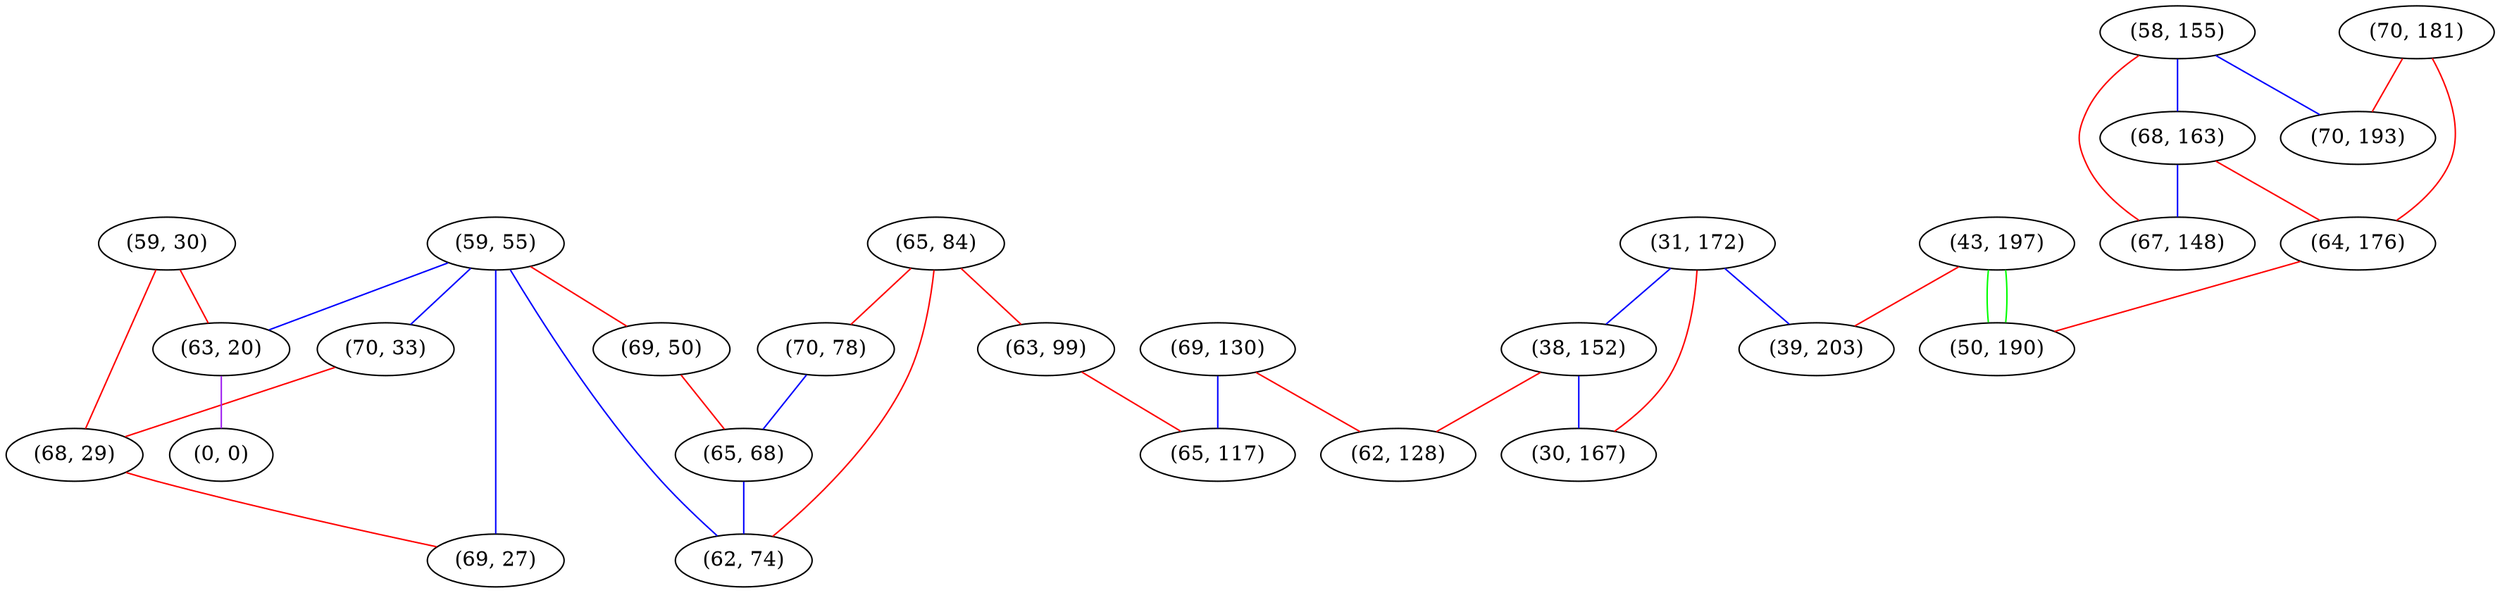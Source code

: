 graph "" {
"(59, 55)";
"(58, 155)";
"(59, 30)";
"(43, 197)";
"(70, 33)";
"(31, 172)";
"(68, 163)";
"(63, 20)";
"(65, 84)";
"(70, 78)";
"(68, 29)";
"(70, 181)";
"(64, 176)";
"(38, 152)";
"(69, 27)";
"(69, 130)";
"(0, 0)";
"(62, 128)";
"(69, 50)";
"(65, 68)";
"(63, 99)";
"(50, 190)";
"(30, 167)";
"(62, 74)";
"(65, 117)";
"(70, 193)";
"(67, 148)";
"(39, 203)";
"(59, 55)" -- "(63, 20)"  [color=blue, key=0, weight=3];
"(59, 55)" -- "(70, 33)"  [color=blue, key=0, weight=3];
"(59, 55)" -- "(62, 74)"  [color=blue, key=0, weight=3];
"(59, 55)" -- "(69, 50)"  [color=red, key=0, weight=1];
"(59, 55)" -- "(69, 27)"  [color=blue, key=0, weight=3];
"(58, 155)" -- "(70, 193)"  [color=blue, key=0, weight=3];
"(58, 155)" -- "(67, 148)"  [color=red, key=0, weight=1];
"(58, 155)" -- "(68, 163)"  [color=blue, key=0, weight=3];
"(59, 30)" -- "(63, 20)"  [color=red, key=0, weight=1];
"(59, 30)" -- "(68, 29)"  [color=red, key=0, weight=1];
"(43, 197)" -- "(39, 203)"  [color=red, key=0, weight=1];
"(43, 197)" -- "(50, 190)"  [color=green, key=0, weight=2];
"(43, 197)" -- "(50, 190)"  [color=green, key=1, weight=2];
"(70, 33)" -- "(68, 29)"  [color=red, key=0, weight=1];
"(31, 172)" -- "(39, 203)"  [color=blue, key=0, weight=3];
"(31, 172)" -- "(30, 167)"  [color=red, key=0, weight=1];
"(31, 172)" -- "(38, 152)"  [color=blue, key=0, weight=3];
"(68, 163)" -- "(67, 148)"  [color=blue, key=0, weight=3];
"(68, 163)" -- "(64, 176)"  [color=red, key=0, weight=1];
"(63, 20)" -- "(0, 0)"  [color=purple, key=0, weight=4];
"(65, 84)" -- "(63, 99)"  [color=red, key=0, weight=1];
"(65, 84)" -- "(62, 74)"  [color=red, key=0, weight=1];
"(65, 84)" -- "(70, 78)"  [color=red, key=0, weight=1];
"(70, 78)" -- "(65, 68)"  [color=blue, key=0, weight=3];
"(68, 29)" -- "(69, 27)"  [color=red, key=0, weight=1];
"(70, 181)" -- "(70, 193)"  [color=red, key=0, weight=1];
"(70, 181)" -- "(64, 176)"  [color=red, key=0, weight=1];
"(64, 176)" -- "(50, 190)"  [color=red, key=0, weight=1];
"(38, 152)" -- "(30, 167)"  [color=blue, key=0, weight=3];
"(38, 152)" -- "(62, 128)"  [color=red, key=0, weight=1];
"(69, 130)" -- "(65, 117)"  [color=blue, key=0, weight=3];
"(69, 130)" -- "(62, 128)"  [color=red, key=0, weight=1];
"(69, 50)" -- "(65, 68)"  [color=red, key=0, weight=1];
"(65, 68)" -- "(62, 74)"  [color=blue, key=0, weight=3];
"(63, 99)" -- "(65, 117)"  [color=red, key=0, weight=1];
}

